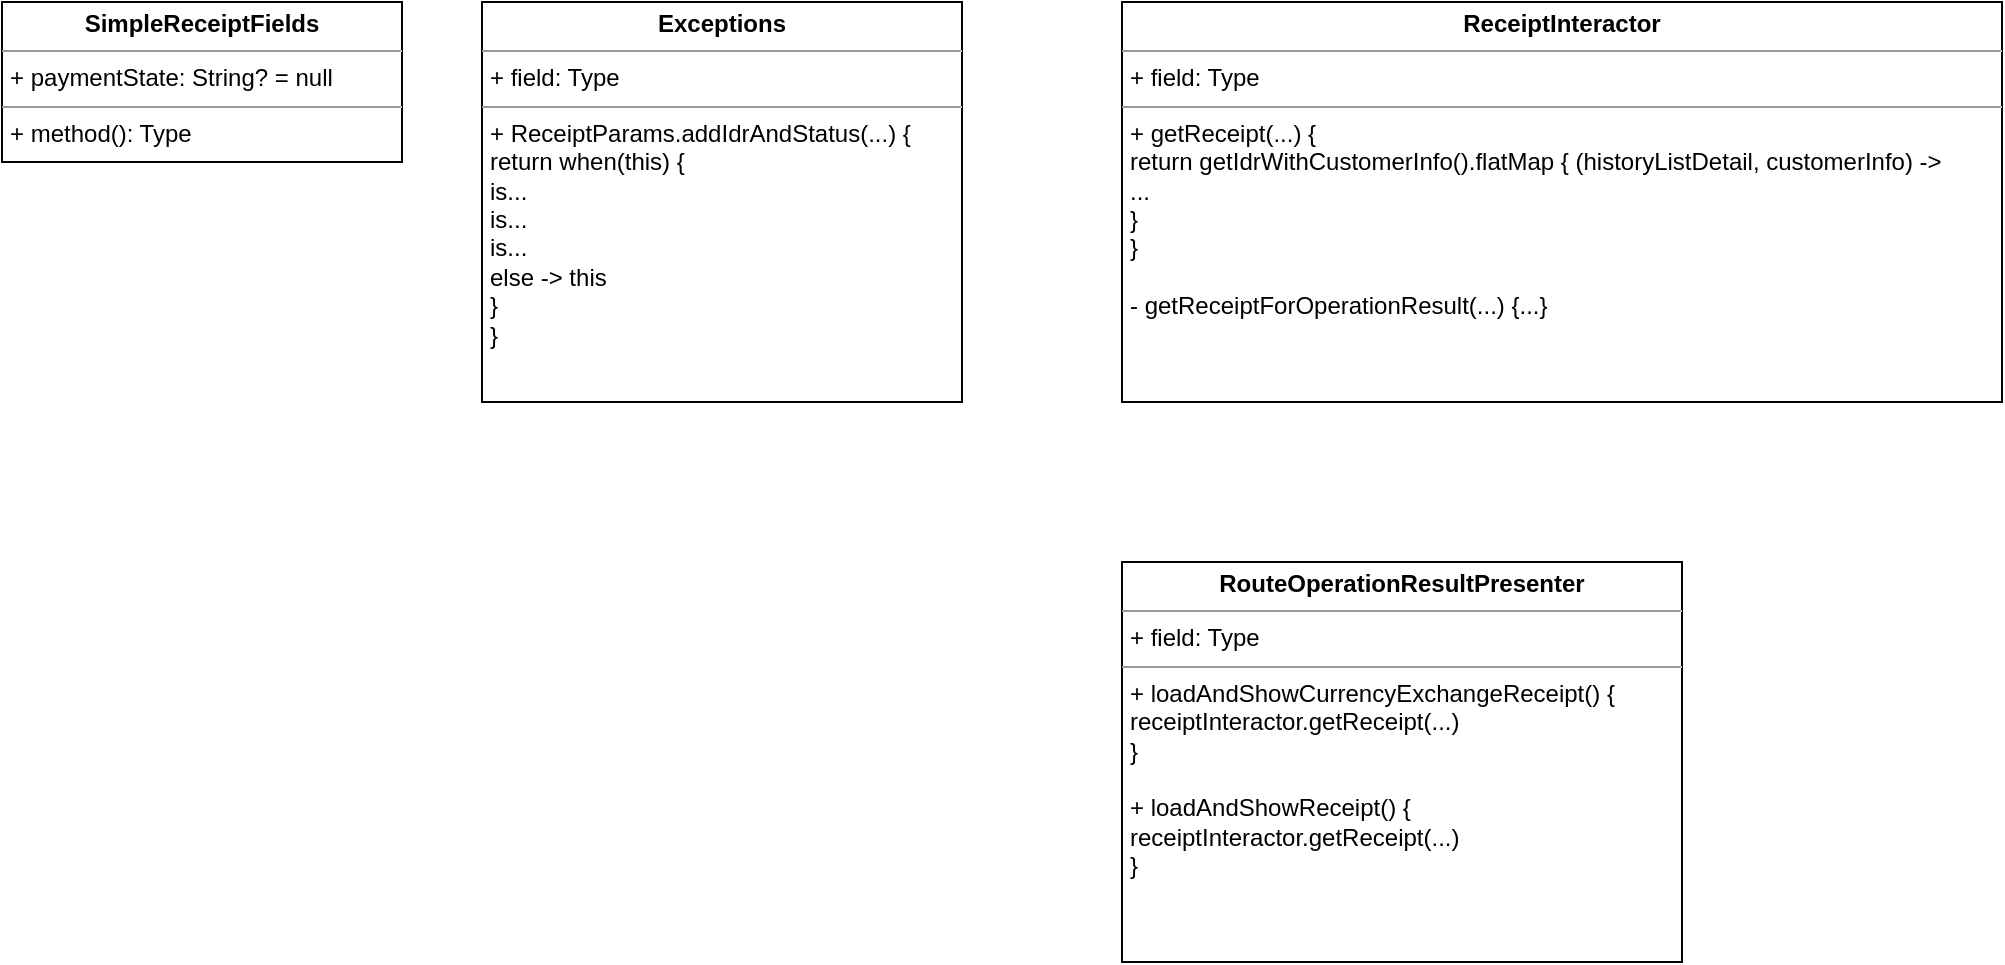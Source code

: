 <mxfile version="20.2.7" type="github">
  <diagram id="CTcXG81UZ0xDDbHZYsb4" name="Страница 1">
    <mxGraphModel dx="728" dy="462" grid="1" gridSize="10" guides="1" tooltips="1" connect="1" arrows="1" fold="1" page="1" pageScale="1" pageWidth="827" pageHeight="1169" math="0" shadow="0">
      <root>
        <mxCell id="0" />
        <mxCell id="1" parent="0" />
        <mxCell id="yHno_Nqe6t_F3FG_xrDg-1" value="&lt;p style=&quot;margin:0px;margin-top:4px;text-align:center;&quot;&gt;&lt;b&gt;SimpleReceiptFields&lt;/b&gt;&lt;/p&gt;&lt;hr size=&quot;1&quot;&gt;&lt;p style=&quot;margin:0px;margin-left:4px;&quot;&gt;+ paymentState: String? = null&lt;br&gt;&lt;/p&gt;&lt;hr size=&quot;1&quot;&gt;&lt;p style=&quot;margin:0px;margin-left:4px;&quot;&gt;+ method(): Type&lt;/p&gt;" style="verticalAlign=top;align=left;overflow=fill;fontSize=12;fontFamily=Helvetica;html=1;" vertex="1" parent="1">
          <mxGeometry x="80" y="80" width="200" height="80" as="geometry" />
        </mxCell>
        <mxCell id="yHno_Nqe6t_F3FG_xrDg-2" value="&lt;p style=&quot;margin:0px;margin-top:4px;text-align:center;&quot;&gt;&lt;b&gt;Exceptions&lt;/b&gt;&lt;/p&gt;&lt;hr size=&quot;1&quot;&gt;&lt;p style=&quot;margin:0px;margin-left:4px;&quot;&gt;+ field: Type&lt;/p&gt;&lt;hr size=&quot;1&quot;&gt;&lt;p style=&quot;margin:0px;margin-left:4px;&quot;&gt;+ ReceiptParams.addIdrAndStatus(...) {&lt;/p&gt;&lt;p style=&quot;margin:0px;margin-left:4px;&quot;&gt;return when(this) {&lt;/p&gt;&lt;p style=&quot;margin:0px;margin-left:4px;&quot;&gt;is...&lt;/p&gt;&lt;p style=&quot;margin:0px;margin-left:4px;&quot;&gt;is...&lt;/p&gt;&lt;p style=&quot;margin:0px;margin-left:4px;&quot;&gt;is...&lt;/p&gt;&lt;p style=&quot;margin:0px;margin-left:4px;&quot;&gt;else -&amp;gt; this&lt;br&gt;&lt;/p&gt;&lt;p style=&quot;margin:0px;margin-left:4px;&quot;&gt;}&lt;br&gt;&lt;/p&gt;&lt;p style=&quot;margin:0px;margin-left:4px;&quot;&gt;}&lt;br&gt;&lt;/p&gt;" style="verticalAlign=top;align=left;overflow=fill;fontSize=12;fontFamily=Helvetica;html=1;" vertex="1" parent="1">
          <mxGeometry x="320" y="80" width="240" height="200" as="geometry" />
        </mxCell>
        <mxCell id="yHno_Nqe6t_F3FG_xrDg-3" value="&lt;p style=&quot;margin:0px;margin-top:4px;text-align:center;&quot;&gt;&lt;b&gt;ReceiptInteractor&lt;/b&gt;&lt;/p&gt;&lt;hr size=&quot;1&quot;&gt;&lt;p style=&quot;margin:0px;margin-left:4px;&quot;&gt;+ field: Type&lt;/p&gt;&lt;hr size=&quot;1&quot;&gt;&lt;p style=&quot;margin:0px;margin-left:4px;&quot;&gt;+ getReceipt(...) {&lt;/p&gt;&lt;p style=&quot;margin:0px;margin-left:4px;&quot;&gt;return getIdrWithCustomerInfo().flatMap { (historyListDetail, customerInfo) -&amp;gt;&lt;/p&gt;&lt;p style=&quot;margin:0px;margin-left:4px;&quot;&gt;...&lt;br&gt;&lt;/p&gt;&lt;p style=&quot;margin:0px;margin-left:4px;&quot;&gt;}&lt;br&gt;&lt;/p&gt;&lt;p style=&quot;margin:0px;margin-left:4px;&quot;&gt;}&lt;/p&gt;&lt;p style=&quot;margin:0px;margin-left:4px;&quot;&gt;&lt;br&gt;&lt;/p&gt;&lt;p style=&quot;margin:0px;margin-left:4px;&quot;&gt;- getReceiptForOperationResult(...) {...}&lt;br&gt;&lt;/p&gt;" style="verticalAlign=top;align=left;overflow=fill;fontSize=12;fontFamily=Helvetica;html=1;" vertex="1" parent="1">
          <mxGeometry x="640" y="80" width="440" height="200" as="geometry" />
        </mxCell>
        <mxCell id="yHno_Nqe6t_F3FG_xrDg-4" value="&lt;p style=&quot;margin:0px;margin-top:4px;text-align:center;&quot;&gt;&lt;b&gt;RouteOperationResultPresenter&lt;/b&gt;&lt;/p&gt;&lt;hr size=&quot;1&quot;&gt;&lt;p style=&quot;margin:0px;margin-left:4px;&quot;&gt;+ field: Type&lt;/p&gt;&lt;hr size=&quot;1&quot;&gt;&lt;p style=&quot;margin:0px;margin-left:4px;&quot;&gt;+ loadAndShowCurrencyExchangeReceipt() {&lt;/p&gt;&lt;p style=&quot;margin:0px;margin-left:4px;&quot;&gt;receiptInteractor.getReceipt(...)&lt;br&gt;&lt;/p&gt;&lt;p style=&quot;margin:0px;margin-left:4px;&quot;&gt;}&lt;/p&gt;&lt;p style=&quot;margin:0px;margin-left:4px;&quot;&gt;&lt;br&gt;&lt;/p&gt;&lt;p style=&quot;margin:0px;margin-left:4px;&quot;&gt;+ loadAndShowReceipt() {&lt;/p&gt;&lt;p style=&quot;margin:0px;margin-left:4px;&quot;&gt;receiptInteractor.getReceipt(...)&lt;/p&gt;&lt;p style=&quot;margin:0px;margin-left:4px;&quot;&gt;}&lt;br&gt;&lt;/p&gt;" style="verticalAlign=top;align=left;overflow=fill;fontSize=12;fontFamily=Helvetica;html=1;" vertex="1" parent="1">
          <mxGeometry x="640" y="360" width="280" height="200" as="geometry" />
        </mxCell>
      </root>
    </mxGraphModel>
  </diagram>
</mxfile>
